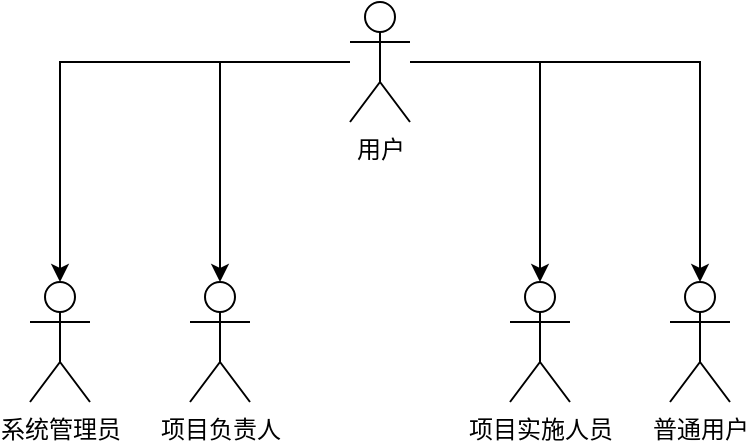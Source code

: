<mxfile version="21.1.1" type="github">
  <diagram id="prtHgNgQTEPvFCAcTncT" name="Page-1">
    <mxGraphModel dx="1195" dy="765" grid="1" gridSize="10" guides="1" tooltips="1" connect="1" arrows="1" fold="1" page="1" pageScale="1" pageWidth="827" pageHeight="1169" math="0" shadow="0">
      <root>
        <mxCell id="0" />
        <mxCell id="1" parent="0" />
        <mxCell id="JxVEqXrQNGE-EyiC8fH8-5" value="" style="edgeStyle=orthogonalEdgeStyle;rounded=0;orthogonalLoop=1;jettySize=auto;html=1;" edge="1" parent="1" source="JxVEqXrQNGE-EyiC8fH8-1" target="JxVEqXrQNGE-EyiC8fH8-4">
          <mxGeometry relative="1" as="geometry" />
        </mxCell>
        <mxCell id="JxVEqXrQNGE-EyiC8fH8-10" value="" style="edgeStyle=orthogonalEdgeStyle;rounded=0;orthogonalLoop=1;jettySize=auto;html=1;" edge="1" parent="1" source="JxVEqXrQNGE-EyiC8fH8-1" target="JxVEqXrQNGE-EyiC8fH8-9">
          <mxGeometry relative="1" as="geometry" />
        </mxCell>
        <mxCell id="JxVEqXrQNGE-EyiC8fH8-21" style="edgeStyle=orthogonalEdgeStyle;rounded=0;orthogonalLoop=1;jettySize=auto;html=1;entryX=0.5;entryY=0;entryDx=0;entryDy=0;entryPerimeter=0;" edge="1" parent="1" source="JxVEqXrQNGE-EyiC8fH8-1" target="JxVEqXrQNGE-EyiC8fH8-17">
          <mxGeometry relative="1" as="geometry" />
        </mxCell>
        <mxCell id="JxVEqXrQNGE-EyiC8fH8-22" style="edgeStyle=orthogonalEdgeStyle;rounded=0;orthogonalLoop=1;jettySize=auto;html=1;entryX=0.5;entryY=0;entryDx=0;entryDy=0;entryPerimeter=0;" edge="1" parent="1" source="JxVEqXrQNGE-EyiC8fH8-1" target="JxVEqXrQNGE-EyiC8fH8-20">
          <mxGeometry relative="1" as="geometry" />
        </mxCell>
        <mxCell id="JxVEqXrQNGE-EyiC8fH8-1" value="用户&lt;br&gt;" style="shape=umlActor;verticalLabelPosition=bottom;verticalAlign=top;html=1;outlineConnect=0;flipH=0;" vertex="1" parent="1">
          <mxGeometry x="380" y="120" width="30" height="60" as="geometry" />
        </mxCell>
        <mxCell id="JxVEqXrQNGE-EyiC8fH8-4" value="系统管理员" style="shape=umlActor;verticalLabelPosition=bottom;verticalAlign=top;html=1;outlineConnect=0;flipH=0;" vertex="1" parent="1">
          <mxGeometry x="220" y="260" width="30" height="60" as="geometry" />
        </mxCell>
        <mxCell id="JxVEqXrQNGE-EyiC8fH8-9" value="项目负责人" style="shape=umlActor;verticalLabelPosition=bottom;verticalAlign=top;html=1;outlineConnect=0;flipH=0;" vertex="1" parent="1">
          <mxGeometry x="300" y="260" width="30" height="60" as="geometry" />
        </mxCell>
        <mxCell id="JxVEqXrQNGE-EyiC8fH8-17" value="项目实施人员" style="shape=umlActor;verticalLabelPosition=bottom;verticalAlign=top;html=1;outlineConnect=0;flipH=0;" vertex="1" parent="1">
          <mxGeometry x="460" y="260" width="30" height="60" as="geometry" />
        </mxCell>
        <mxCell id="JxVEqXrQNGE-EyiC8fH8-20" value="普通用户" style="shape=umlActor;verticalLabelPosition=bottom;verticalAlign=top;html=1;outlineConnect=0;flipH=0;" vertex="1" parent="1">
          <mxGeometry x="540" y="260" width="30" height="60" as="geometry" />
        </mxCell>
      </root>
    </mxGraphModel>
  </diagram>
</mxfile>
